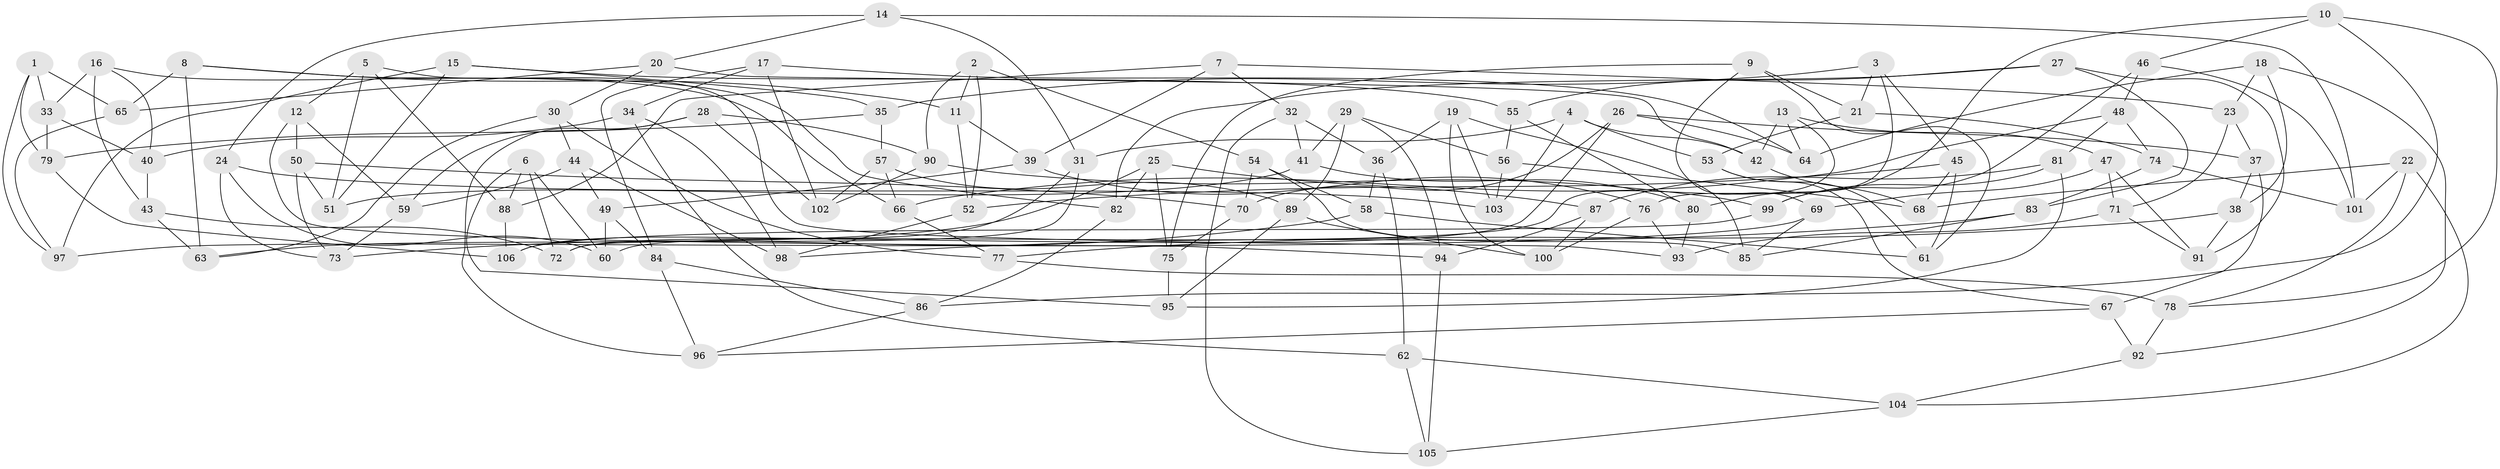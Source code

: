 // coarse degree distribution, {5: 0.07142857142857142, 3: 0.04285714285714286, 6: 0.4142857142857143, 4: 0.4714285714285714}
// Generated by graph-tools (version 1.1) at 2025/42/03/06/25 10:42:17]
// undirected, 106 vertices, 212 edges
graph export_dot {
graph [start="1"]
  node [color=gray90,style=filled];
  1;
  2;
  3;
  4;
  5;
  6;
  7;
  8;
  9;
  10;
  11;
  12;
  13;
  14;
  15;
  16;
  17;
  18;
  19;
  20;
  21;
  22;
  23;
  24;
  25;
  26;
  27;
  28;
  29;
  30;
  31;
  32;
  33;
  34;
  35;
  36;
  37;
  38;
  39;
  40;
  41;
  42;
  43;
  44;
  45;
  46;
  47;
  48;
  49;
  50;
  51;
  52;
  53;
  54;
  55;
  56;
  57;
  58;
  59;
  60;
  61;
  62;
  63;
  64;
  65;
  66;
  67;
  68;
  69;
  70;
  71;
  72;
  73;
  74;
  75;
  76;
  77;
  78;
  79;
  80;
  81;
  82;
  83;
  84;
  85;
  86;
  87;
  88;
  89;
  90;
  91;
  92;
  93;
  94;
  95;
  96;
  97;
  98;
  99;
  100;
  101;
  102;
  103;
  104;
  105;
  106;
  1 -- 33;
  1 -- 65;
  1 -- 97;
  1 -- 79;
  2 -- 11;
  2 -- 54;
  2 -- 90;
  2 -- 52;
  3 -- 21;
  3 -- 76;
  3 -- 45;
  3 -- 35;
  4 -- 53;
  4 -- 103;
  4 -- 31;
  4 -- 42;
  5 -- 88;
  5 -- 93;
  5 -- 51;
  5 -- 12;
  6 -- 60;
  6 -- 95;
  6 -- 72;
  6 -- 88;
  7 -- 39;
  7 -- 32;
  7 -- 23;
  7 -- 88;
  8 -- 63;
  8 -- 11;
  8 -- 82;
  8 -- 65;
  9 -- 69;
  9 -- 61;
  9 -- 21;
  9 -- 75;
  10 -- 80;
  10 -- 78;
  10 -- 46;
  10 -- 86;
  11 -- 52;
  11 -- 39;
  12 -- 94;
  12 -- 59;
  12 -- 50;
  13 -- 60;
  13 -- 47;
  13 -- 64;
  13 -- 42;
  14 -- 101;
  14 -- 24;
  14 -- 20;
  14 -- 31;
  15 -- 35;
  15 -- 97;
  15 -- 51;
  15 -- 55;
  16 -- 66;
  16 -- 43;
  16 -- 40;
  16 -- 33;
  17 -- 64;
  17 -- 102;
  17 -- 34;
  17 -- 84;
  18 -- 38;
  18 -- 92;
  18 -- 23;
  18 -- 64;
  19 -- 100;
  19 -- 85;
  19 -- 36;
  19 -- 103;
  20 -- 42;
  20 -- 65;
  20 -- 30;
  21 -- 53;
  21 -- 74;
  22 -- 68;
  22 -- 101;
  22 -- 78;
  22 -- 104;
  23 -- 37;
  23 -- 71;
  24 -- 73;
  24 -- 103;
  24 -- 60;
  25 -- 87;
  25 -- 75;
  25 -- 82;
  25 -- 63;
  26 -- 64;
  26 -- 70;
  26 -- 37;
  26 -- 72;
  27 -- 83;
  27 -- 82;
  27 -- 55;
  27 -- 91;
  28 -- 102;
  28 -- 59;
  28 -- 96;
  28 -- 90;
  29 -- 89;
  29 -- 41;
  29 -- 56;
  29 -- 94;
  30 -- 63;
  30 -- 44;
  30 -- 77;
  31 -- 106;
  31 -- 72;
  32 -- 41;
  32 -- 105;
  32 -- 36;
  33 -- 79;
  33 -- 40;
  34 -- 62;
  34 -- 98;
  34 -- 40;
  35 -- 79;
  35 -- 57;
  36 -- 58;
  36 -- 62;
  37 -- 38;
  37 -- 67;
  38 -- 91;
  38 -- 77;
  39 -- 49;
  39 -- 76;
  40 -- 43;
  41 -- 80;
  41 -- 51;
  42 -- 68;
  43 -- 63;
  43 -- 72;
  44 -- 59;
  44 -- 49;
  44 -- 98;
  45 -- 68;
  45 -- 61;
  45 -- 52;
  46 -- 99;
  46 -- 101;
  46 -- 48;
  47 -- 69;
  47 -- 91;
  47 -- 71;
  48 -- 74;
  48 -- 81;
  48 -- 66;
  49 -- 84;
  49 -- 60;
  50 -- 70;
  50 -- 73;
  50 -- 51;
  52 -- 98;
  53 -- 67;
  53 -- 61;
  54 -- 58;
  54 -- 85;
  54 -- 70;
  55 -- 80;
  55 -- 56;
  56 -- 103;
  56 -- 68;
  57 -- 66;
  57 -- 89;
  57 -- 102;
  58 -- 73;
  58 -- 61;
  59 -- 73;
  62 -- 104;
  62 -- 105;
  65 -- 97;
  66 -- 77;
  67 -- 96;
  67 -- 92;
  69 -- 97;
  69 -- 85;
  70 -- 75;
  71 -- 91;
  71 -- 93;
  74 -- 83;
  74 -- 101;
  75 -- 95;
  76 -- 100;
  76 -- 93;
  77 -- 78;
  78 -- 92;
  79 -- 106;
  80 -- 93;
  81 -- 87;
  81 -- 99;
  81 -- 95;
  82 -- 86;
  83 -- 98;
  83 -- 85;
  84 -- 96;
  84 -- 86;
  86 -- 96;
  87 -- 100;
  87 -- 94;
  88 -- 106;
  89 -- 100;
  89 -- 95;
  90 -- 99;
  90 -- 102;
  92 -- 104;
  94 -- 105;
  99 -- 106;
  104 -- 105;
}
